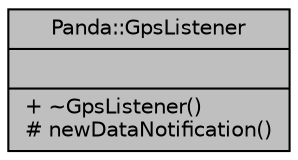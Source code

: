 digraph "Panda::GpsListener"
{
  edge [fontname="Helvetica",fontsize="10",labelfontname="Helvetica",labelfontsize="10"];
  node [fontname="Helvetica",fontsize="10",shape=record];
  Node1 [label="{Panda::GpsListener\n||+ ~GpsListener()\l# newDataNotification()\l}",height=0.2,width=0.4,color="black", fillcolor="grey75", style="filled", fontcolor="black"];
}
